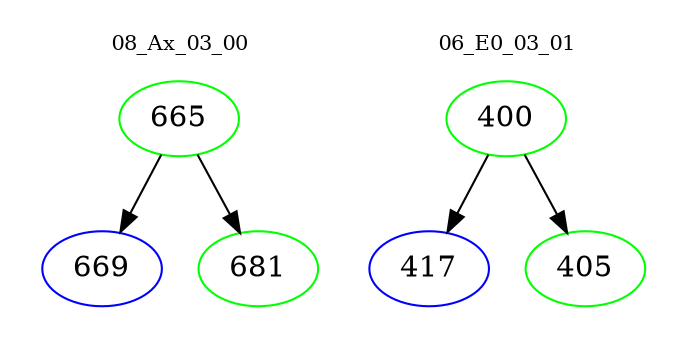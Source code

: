 digraph{
subgraph cluster_0 {
color = white
label = "08_Ax_03_00";
fontsize=10;
T0_665 [label="665", color="green"]
T0_665 -> T0_669 [color="black"]
T0_669 [label="669", color="blue"]
T0_665 -> T0_681 [color="black"]
T0_681 [label="681", color="green"]
}
subgraph cluster_1 {
color = white
label = "06_E0_03_01";
fontsize=10;
T1_400 [label="400", color="green"]
T1_400 -> T1_417 [color="black"]
T1_417 [label="417", color="blue"]
T1_400 -> T1_405 [color="black"]
T1_405 [label="405", color="green"]
}
}
